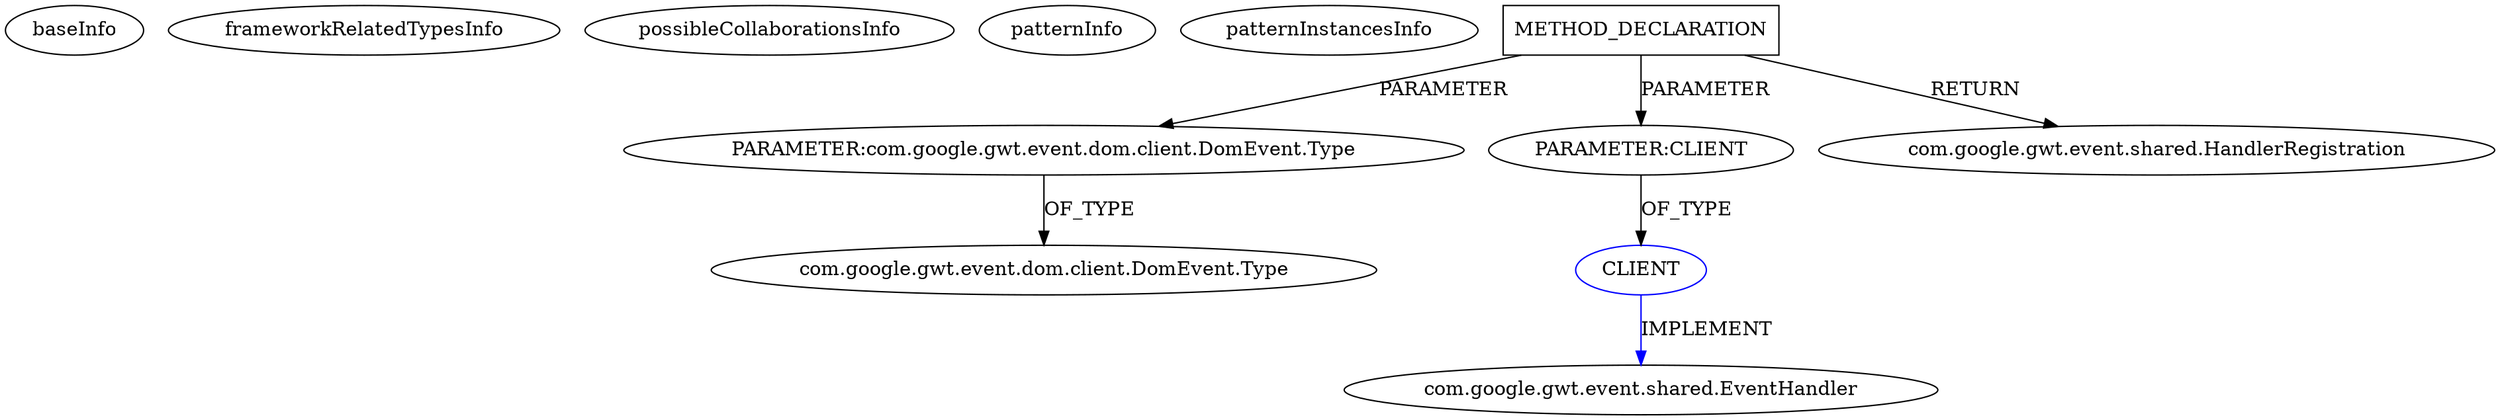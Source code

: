 digraph {
baseInfo[graphId=868,category="pattern",isAnonymous=false,possibleRelation=false]
frameworkRelatedTypesInfo[]
possibleCollaborationsInfo[]
patternInfo[frequency=2.0,patternRootClient=null]
patternInstancesInfo[0="jounik-DashLayout~/jounik-DashLayout/DashLayout-master/src/org/vaadin/jouni/dashlayout/client/ui/VDashLayout.java~VDashLayout~3304",1="laaglu-lib-gwt-file~/laaglu-lib-gwt-file/lib-gwt-file-master/src/main/java/org/vectomatic/file/FileReader.java~FileReader~3458"]
62[label="com.google.gwt.event.dom.client.DomEvent.Type",vertexType="FRAMEWORK_CLASS_TYPE",isFrameworkType=false]
61[label="PARAMETER:com.google.gwt.event.dom.client.DomEvent.Type",vertexType="PARAMETER_DECLARATION",isFrameworkType=false]
56[label="METHOD_DECLARATION",vertexType="CLIENT_METHOD_DECLARATION",isFrameworkType=false,shape=box]
58[label="PARAMETER:CLIENT",vertexType="PARAMETER_DECLARATION",isFrameworkType=false]
5[label="com.google.gwt.event.shared.HandlerRegistration",vertexType="FRAMEWORK_INTERFACE_TYPE",isFrameworkType=false]
59[label="CLIENT",vertexType="REFERENCE_CLIENT_CLASS_DECLARATION",isFrameworkType=false,color=blue]
60[label="com.google.gwt.event.shared.EventHandler",vertexType="FRAMEWORK_INTERFACE_TYPE",isFrameworkType=false]
56->5[label="RETURN"]
58->59[label="OF_TYPE"]
59->60[label="IMPLEMENT",color=blue]
56->61[label="PARAMETER"]
56->58[label="PARAMETER"]
61->62[label="OF_TYPE"]
}
